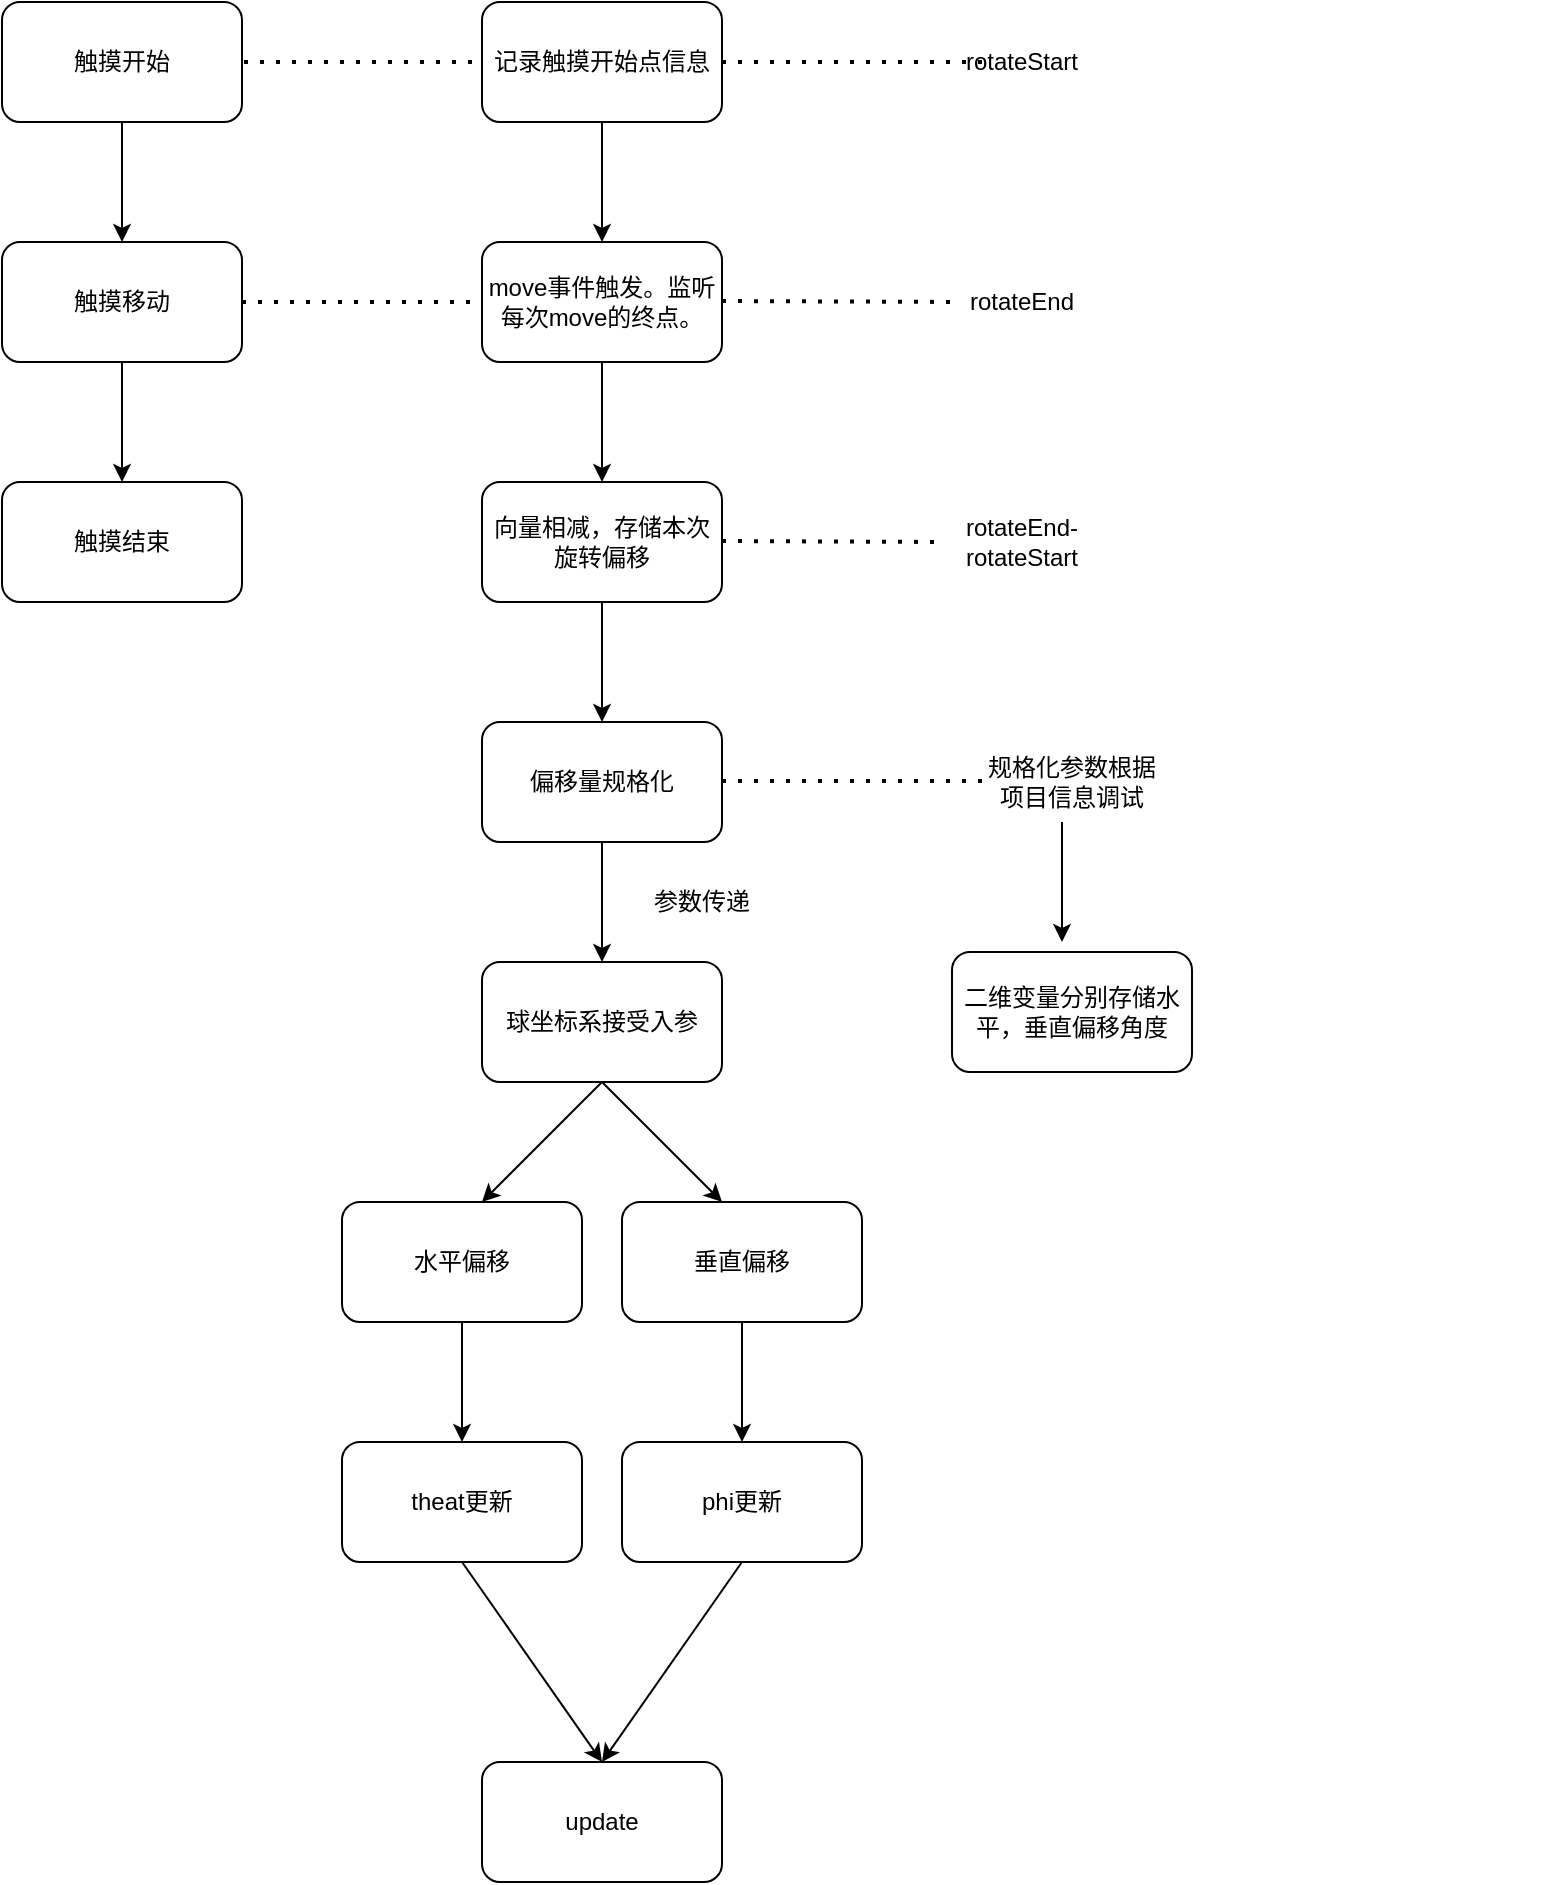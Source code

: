 <mxfile version="18.0.0" type="github">
  <diagram id="RuWVJdj8MPDNlAP0v2VX" name="Page-1">
    <mxGraphModel dx="1298" dy="735" grid="1" gridSize="10" guides="1" tooltips="1" connect="1" arrows="1" fold="1" page="1" pageScale="1" pageWidth="827" pageHeight="1169" math="0" shadow="0">
      <root>
        <mxCell id="0" />
        <mxCell id="1" parent="0" />
        <mxCell id="SO3rEvhul7Cc8DTPVC8Q-2" value="&lt;meta charset=&quot;utf-8&quot;&gt;&lt;span data-type=&quot;minder&quot; data-height=&quot;436&quot; data-width=&quot;719&quot; data-src=&quot;https://km.sankuai.com/api/file/cdn/1310019145/1837276848?contentType=0&amp;amp;isNewContent=false&amp;amp;isNewContent=false&quot; class=&quot;ct-minder ct-image-container ct-image-container-success&quot; style=&quot;width: 719px; display: inline-flex;&quot;&gt;&lt;div class=&quot;ct-web-dangers-shadow-wrapper&quot;&gt;&lt;/div&gt;&lt;span class=&quot;placeholder-for-copy&quot;&gt; &lt;/span&gt;&lt;/span&gt;" style="text;whiteSpace=wrap;html=1;" vertex="1" parent="1">
          <mxGeometry x="250" y="330" width="550" height="30" as="geometry" />
        </mxCell>
        <mxCell id="SO3rEvhul7Cc8DTPVC8Q-6" value="触摸开始" style="rounded=1;whiteSpace=wrap;html=1;" vertex="1" parent="1">
          <mxGeometry x="200" y="80" width="120" height="60" as="geometry" />
        </mxCell>
        <mxCell id="SO3rEvhul7Cc8DTPVC8Q-7" value="触摸移动" style="rounded=1;whiteSpace=wrap;html=1;" vertex="1" parent="1">
          <mxGeometry x="200" y="200" width="120" height="60" as="geometry" />
        </mxCell>
        <mxCell id="SO3rEvhul7Cc8DTPVC8Q-8" value="触摸结束" style="rounded=1;whiteSpace=wrap;html=1;" vertex="1" parent="1">
          <mxGeometry x="200" y="320" width="120" height="60" as="geometry" />
        </mxCell>
        <mxCell id="SO3rEvhul7Cc8DTPVC8Q-9" value="" style="endArrow=classic;html=1;exitX=0.5;exitY=1;exitDx=0;exitDy=0;" edge="1" parent="1" source="SO3rEvhul7Cc8DTPVC8Q-6" target="SO3rEvhul7Cc8DTPVC8Q-7">
          <mxGeometry width="50" height="50" relative="1" as="geometry">
            <mxPoint x="360" y="280" as="sourcePoint" />
            <mxPoint x="410" y="230" as="targetPoint" />
          </mxGeometry>
        </mxCell>
        <mxCell id="SO3rEvhul7Cc8DTPVC8Q-10" value="" style="endArrow=classic;html=1;exitX=0.5;exitY=1;exitDx=0;exitDy=0;entryX=0.5;entryY=0;entryDx=0;entryDy=0;" edge="1" parent="1" source="SO3rEvhul7Cc8DTPVC8Q-7" target="SO3rEvhul7Cc8DTPVC8Q-8">
          <mxGeometry width="50" height="50" relative="1" as="geometry">
            <mxPoint x="270" y="150" as="sourcePoint" />
            <mxPoint x="270" y="210" as="targetPoint" />
          </mxGeometry>
        </mxCell>
        <mxCell id="SO3rEvhul7Cc8DTPVC8Q-11" value="move事件触发。监听每次move的终点。" style="rounded=1;whiteSpace=wrap;html=1;" vertex="1" parent="1">
          <mxGeometry x="440" y="200" width="120" height="60" as="geometry" />
        </mxCell>
        <mxCell id="SO3rEvhul7Cc8DTPVC8Q-12" value="" style="endArrow=classic;html=1;exitX=0.5;exitY=1;exitDx=0;exitDy=0;" edge="1" parent="1" source="SO3rEvhul7Cc8DTPVC8Q-11">
          <mxGeometry width="50" height="50" relative="1" as="geometry">
            <mxPoint x="280" y="160" as="sourcePoint" />
            <mxPoint x="500" y="320" as="targetPoint" />
          </mxGeometry>
        </mxCell>
        <mxCell id="SO3rEvhul7Cc8DTPVC8Q-13" value="向量相减，存储本次旋转偏移" style="rounded=1;whiteSpace=wrap;html=1;" vertex="1" parent="1">
          <mxGeometry x="440" y="320" width="120" height="60" as="geometry" />
        </mxCell>
        <mxCell id="SO3rEvhul7Cc8DTPVC8Q-14" value="记录触摸开始点信息" style="rounded=1;whiteSpace=wrap;html=1;" vertex="1" parent="1">
          <mxGeometry x="440" y="80" width="120" height="60" as="geometry" />
        </mxCell>
        <mxCell id="SO3rEvhul7Cc8DTPVC8Q-15" value="rotateStart" style="text;html=1;strokeColor=none;fillColor=none;align=center;verticalAlign=middle;whiteSpace=wrap;rounded=0;" vertex="1" parent="1">
          <mxGeometry x="690" y="100" width="40" height="20" as="geometry" />
        </mxCell>
        <mxCell id="SO3rEvhul7Cc8DTPVC8Q-16" value="rotateEnd" style="text;html=1;strokeColor=none;fillColor=none;align=center;verticalAlign=middle;whiteSpace=wrap;rounded=0;" vertex="1" parent="1">
          <mxGeometry x="690" y="220" width="40" height="20" as="geometry" />
        </mxCell>
        <mxCell id="SO3rEvhul7Cc8DTPVC8Q-17" value="" style="endArrow=classic;html=1;exitX=0.5;exitY=1;exitDx=0;exitDy=0;entryX=0.5;entryY=0;entryDx=0;entryDy=0;" edge="1" parent="1" source="SO3rEvhul7Cc8DTPVC8Q-14" target="SO3rEvhul7Cc8DTPVC8Q-11">
          <mxGeometry width="50" height="50" relative="1" as="geometry">
            <mxPoint x="550" y="460" as="sourcePoint" />
            <mxPoint x="600" y="410" as="targetPoint" />
          </mxGeometry>
        </mxCell>
        <mxCell id="SO3rEvhul7Cc8DTPVC8Q-18" value="rotateEnd-rotateStart" style="text;html=1;strokeColor=none;fillColor=none;align=center;verticalAlign=middle;whiteSpace=wrap;rounded=0;" vertex="1" parent="1">
          <mxGeometry x="690" y="340" width="40" height="20" as="geometry" />
        </mxCell>
        <mxCell id="SO3rEvhul7Cc8DTPVC8Q-19" value="偏移量规格化" style="rounded=1;whiteSpace=wrap;html=1;" vertex="1" parent="1">
          <mxGeometry x="440" y="440" width="120" height="60" as="geometry" />
        </mxCell>
        <mxCell id="SO3rEvhul7Cc8DTPVC8Q-20" value="" style="endArrow=classic;html=1;exitX=0.5;exitY=1;exitDx=0;exitDy=0;entryX=0.5;entryY=0;entryDx=0;entryDy=0;" edge="1" parent="1" source="SO3rEvhul7Cc8DTPVC8Q-13" target="SO3rEvhul7Cc8DTPVC8Q-19">
          <mxGeometry width="50" height="50" relative="1" as="geometry">
            <mxPoint x="510" y="270" as="sourcePoint" />
            <mxPoint x="510" y="330" as="targetPoint" />
          </mxGeometry>
        </mxCell>
        <mxCell id="SO3rEvhul7Cc8DTPVC8Q-21" value="球坐标系接受入参" style="rounded=1;whiteSpace=wrap;html=1;" vertex="1" parent="1">
          <mxGeometry x="440" y="560" width="120" height="60" as="geometry" />
        </mxCell>
        <mxCell id="SO3rEvhul7Cc8DTPVC8Q-22" value="" style="endArrow=classic;html=1;exitX=0.5;exitY=1;exitDx=0;exitDy=0;entryX=0.5;entryY=0;entryDx=0;entryDy=0;" edge="1" parent="1" source="SO3rEvhul7Cc8DTPVC8Q-19" target="SO3rEvhul7Cc8DTPVC8Q-21">
          <mxGeometry width="50" height="50" relative="1" as="geometry">
            <mxPoint x="470" y="550" as="sourcePoint" />
            <mxPoint x="520" y="500" as="targetPoint" />
          </mxGeometry>
        </mxCell>
        <mxCell id="SO3rEvhul7Cc8DTPVC8Q-23" value="参数传递" style="text;html=1;strokeColor=none;fillColor=none;align=center;verticalAlign=middle;whiteSpace=wrap;rounded=0;" vertex="1" parent="1">
          <mxGeometry x="520" y="520" width="60" height="20" as="geometry" />
        </mxCell>
        <mxCell id="SO3rEvhul7Cc8DTPVC8Q-24" value="规格化参数根据项目信息调试" style="text;html=1;strokeColor=none;fillColor=none;align=center;verticalAlign=middle;whiteSpace=wrap;rounded=0;" vertex="1" parent="1">
          <mxGeometry x="690" y="460" width="90" height="20" as="geometry" />
        </mxCell>
        <mxCell id="SO3rEvhul7Cc8DTPVC8Q-25" value="" style="endArrow=classic;html=1;exitX=0.5;exitY=1;exitDx=0;exitDy=0;" edge="1" parent="1" source="SO3rEvhul7Cc8DTPVC8Q-21">
          <mxGeometry width="50" height="50" relative="1" as="geometry">
            <mxPoint x="350" y="790" as="sourcePoint" />
            <mxPoint x="440" y="680" as="targetPoint" />
          </mxGeometry>
        </mxCell>
        <mxCell id="SO3rEvhul7Cc8DTPVC8Q-26" value="" style="endArrow=classic;html=1;" edge="1" parent="1">
          <mxGeometry width="50" height="50" relative="1" as="geometry">
            <mxPoint x="500" y="620" as="sourcePoint" />
            <mxPoint x="560" y="680" as="targetPoint" />
          </mxGeometry>
        </mxCell>
        <mxCell id="SO3rEvhul7Cc8DTPVC8Q-27" value="水平偏移" style="rounded=1;whiteSpace=wrap;html=1;" vertex="1" parent="1">
          <mxGeometry x="370" y="680" width="120" height="60" as="geometry" />
        </mxCell>
        <mxCell id="SO3rEvhul7Cc8DTPVC8Q-28" value="垂直偏移" style="rounded=1;whiteSpace=wrap;html=1;" vertex="1" parent="1">
          <mxGeometry x="510" y="680" width="120" height="60" as="geometry" />
        </mxCell>
        <mxCell id="SO3rEvhul7Cc8DTPVC8Q-29" value="" style="endArrow=classic;html=1;exitX=0.5;exitY=1;exitDx=0;exitDy=0;" edge="1" parent="1" source="SO3rEvhul7Cc8DTPVC8Q-27">
          <mxGeometry width="50" height="50" relative="1" as="geometry">
            <mxPoint x="440" y="800" as="sourcePoint" />
            <mxPoint x="430" y="800" as="targetPoint" />
          </mxGeometry>
        </mxCell>
        <mxCell id="SO3rEvhul7Cc8DTPVC8Q-30" value="" style="endArrow=classic;html=1;exitX=0.5;exitY=1;exitDx=0;exitDy=0;" edge="1" parent="1" source="SO3rEvhul7Cc8DTPVC8Q-28">
          <mxGeometry width="50" height="50" relative="1" as="geometry">
            <mxPoint x="620" y="850" as="sourcePoint" />
            <mxPoint x="570" y="800" as="targetPoint" />
          </mxGeometry>
        </mxCell>
        <mxCell id="SO3rEvhul7Cc8DTPVC8Q-31" value="theat更新" style="rounded=1;whiteSpace=wrap;html=1;" vertex="1" parent="1">
          <mxGeometry x="370" y="800" width="120" height="60" as="geometry" />
        </mxCell>
        <mxCell id="SO3rEvhul7Cc8DTPVC8Q-32" value="phi更新" style="rounded=1;whiteSpace=wrap;html=1;" vertex="1" parent="1">
          <mxGeometry x="510" y="800" width="120" height="60" as="geometry" />
        </mxCell>
        <mxCell id="SO3rEvhul7Cc8DTPVC8Q-33" value="" style="endArrow=classic;html=1;" edge="1" parent="1">
          <mxGeometry width="50" height="50" relative="1" as="geometry">
            <mxPoint x="730" y="490" as="sourcePoint" />
            <mxPoint x="730" y="550" as="targetPoint" />
          </mxGeometry>
        </mxCell>
        <mxCell id="SO3rEvhul7Cc8DTPVC8Q-34" value="二维变量分别存储水平，垂直偏移角度" style="rounded=1;whiteSpace=wrap;html=1;" vertex="1" parent="1">
          <mxGeometry x="675" y="555" width="120" height="60" as="geometry" />
        </mxCell>
        <mxCell id="SO3rEvhul7Cc8DTPVC8Q-35" value="" style="endArrow=classic;html=1;exitX=0.5;exitY=1;exitDx=0;exitDy=0;" edge="1" parent="1" source="SO3rEvhul7Cc8DTPVC8Q-31">
          <mxGeometry width="50" height="50" relative="1" as="geometry">
            <mxPoint x="550" y="1000" as="sourcePoint" />
            <mxPoint x="500" y="960" as="targetPoint" />
          </mxGeometry>
        </mxCell>
        <mxCell id="SO3rEvhul7Cc8DTPVC8Q-36" value="" style="endArrow=classic;html=1;exitX=0.5;exitY=1;exitDx=0;exitDy=0;" edge="1" parent="1" source="SO3rEvhul7Cc8DTPVC8Q-32">
          <mxGeometry width="50" height="50" relative="1" as="geometry">
            <mxPoint x="510" y="970" as="sourcePoint" />
            <mxPoint x="500" y="960" as="targetPoint" />
          </mxGeometry>
        </mxCell>
        <mxCell id="SO3rEvhul7Cc8DTPVC8Q-37" value="update" style="rounded=1;whiteSpace=wrap;html=1;" vertex="1" parent="1">
          <mxGeometry x="440" y="960" width="120" height="60" as="geometry" />
        </mxCell>
        <mxCell id="SO3rEvhul7Cc8DTPVC8Q-38" value="" style="endArrow=none;dashed=1;html=1;dashPattern=1 3;strokeWidth=2;entryX=0;entryY=0.5;entryDx=0;entryDy=0;" edge="1" parent="1" target="SO3rEvhul7Cc8DTPVC8Q-14">
          <mxGeometry width="50" height="50" relative="1" as="geometry">
            <mxPoint x="321" y="110" as="sourcePoint" />
            <mxPoint x="400" y="250" as="targetPoint" />
          </mxGeometry>
        </mxCell>
        <mxCell id="SO3rEvhul7Cc8DTPVC8Q-39" value="" style="endArrow=none;dashed=1;html=1;dashPattern=1 3;strokeWidth=2;exitX=1;exitY=0.5;exitDx=0;exitDy=0;entryX=0;entryY=0.5;entryDx=0;entryDy=0;" edge="1" parent="1" source="SO3rEvhul7Cc8DTPVC8Q-7" target="SO3rEvhul7Cc8DTPVC8Q-11">
          <mxGeometry width="50" height="50" relative="1" as="geometry">
            <mxPoint x="350" y="390" as="sourcePoint" />
            <mxPoint x="400" y="340" as="targetPoint" />
          </mxGeometry>
        </mxCell>
        <mxCell id="SO3rEvhul7Cc8DTPVC8Q-40" value="" style="endArrow=none;dashed=1;html=1;dashPattern=1 3;strokeWidth=2;exitX=1;exitY=0.5;exitDx=0;exitDy=0;" edge="1" parent="1" source="SO3rEvhul7Cc8DTPVC8Q-14" target="SO3rEvhul7Cc8DTPVC8Q-15">
          <mxGeometry width="50" height="50" relative="1" as="geometry">
            <mxPoint x="710" y="190" as="sourcePoint" />
            <mxPoint x="760" y="140" as="targetPoint" />
          </mxGeometry>
        </mxCell>
        <mxCell id="SO3rEvhul7Cc8DTPVC8Q-41" value="" style="endArrow=none;dashed=1;html=1;dashPattern=1 3;strokeWidth=2;exitX=1;exitY=0.5;exitDx=0;exitDy=0;" edge="1" parent="1">
          <mxGeometry width="50" height="50" relative="1" as="geometry">
            <mxPoint x="560" y="229.5" as="sourcePoint" />
            <mxPoint x="680" y="230" as="targetPoint" />
          </mxGeometry>
        </mxCell>
        <mxCell id="SO3rEvhul7Cc8DTPVC8Q-42" value="" style="endArrow=none;dashed=1;html=1;dashPattern=1 3;strokeWidth=2;exitX=1;exitY=0.5;exitDx=0;exitDy=0;" edge="1" parent="1">
          <mxGeometry width="50" height="50" relative="1" as="geometry">
            <mxPoint x="560" y="469.5" as="sourcePoint" />
            <mxPoint x="690" y="469.5" as="targetPoint" />
          </mxGeometry>
        </mxCell>
        <mxCell id="SO3rEvhul7Cc8DTPVC8Q-43" value="" style="endArrow=none;dashed=1;html=1;dashPattern=1 3;strokeWidth=2;exitX=1;exitY=0.5;exitDx=0;exitDy=0;" edge="1" parent="1">
          <mxGeometry width="50" height="50" relative="1" as="geometry">
            <mxPoint x="560" y="349.5" as="sourcePoint" />
            <mxPoint x="670" y="350" as="targetPoint" />
          </mxGeometry>
        </mxCell>
      </root>
    </mxGraphModel>
  </diagram>
</mxfile>

